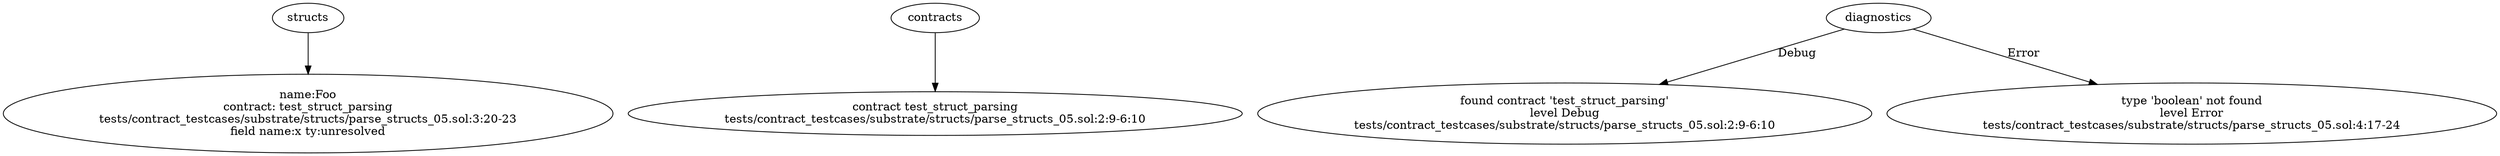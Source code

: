 strict digraph "tests/contract_testcases/substrate/structs/parse_structs_05.sol" {
	Foo [label="name:Foo\ncontract: test_struct_parsing\ntests/contract_testcases/substrate/structs/parse_structs_05.sol:3:20-23\nfield name:x ty:unresolved"]
	contract [label="contract test_struct_parsing\ntests/contract_testcases/substrate/structs/parse_structs_05.sol:2:9-6:10"]
	diagnostic [label="found contract 'test_struct_parsing'\nlevel Debug\ntests/contract_testcases/substrate/structs/parse_structs_05.sol:2:9-6:10"]
	diagnostic_7 [label="type 'boolean' not found\nlevel Error\ntests/contract_testcases/substrate/structs/parse_structs_05.sol:4:17-24"]
	structs -> Foo
	contracts -> contract
	diagnostics -> diagnostic [label="Debug"]
	diagnostics -> diagnostic_7 [label="Error"]
}
